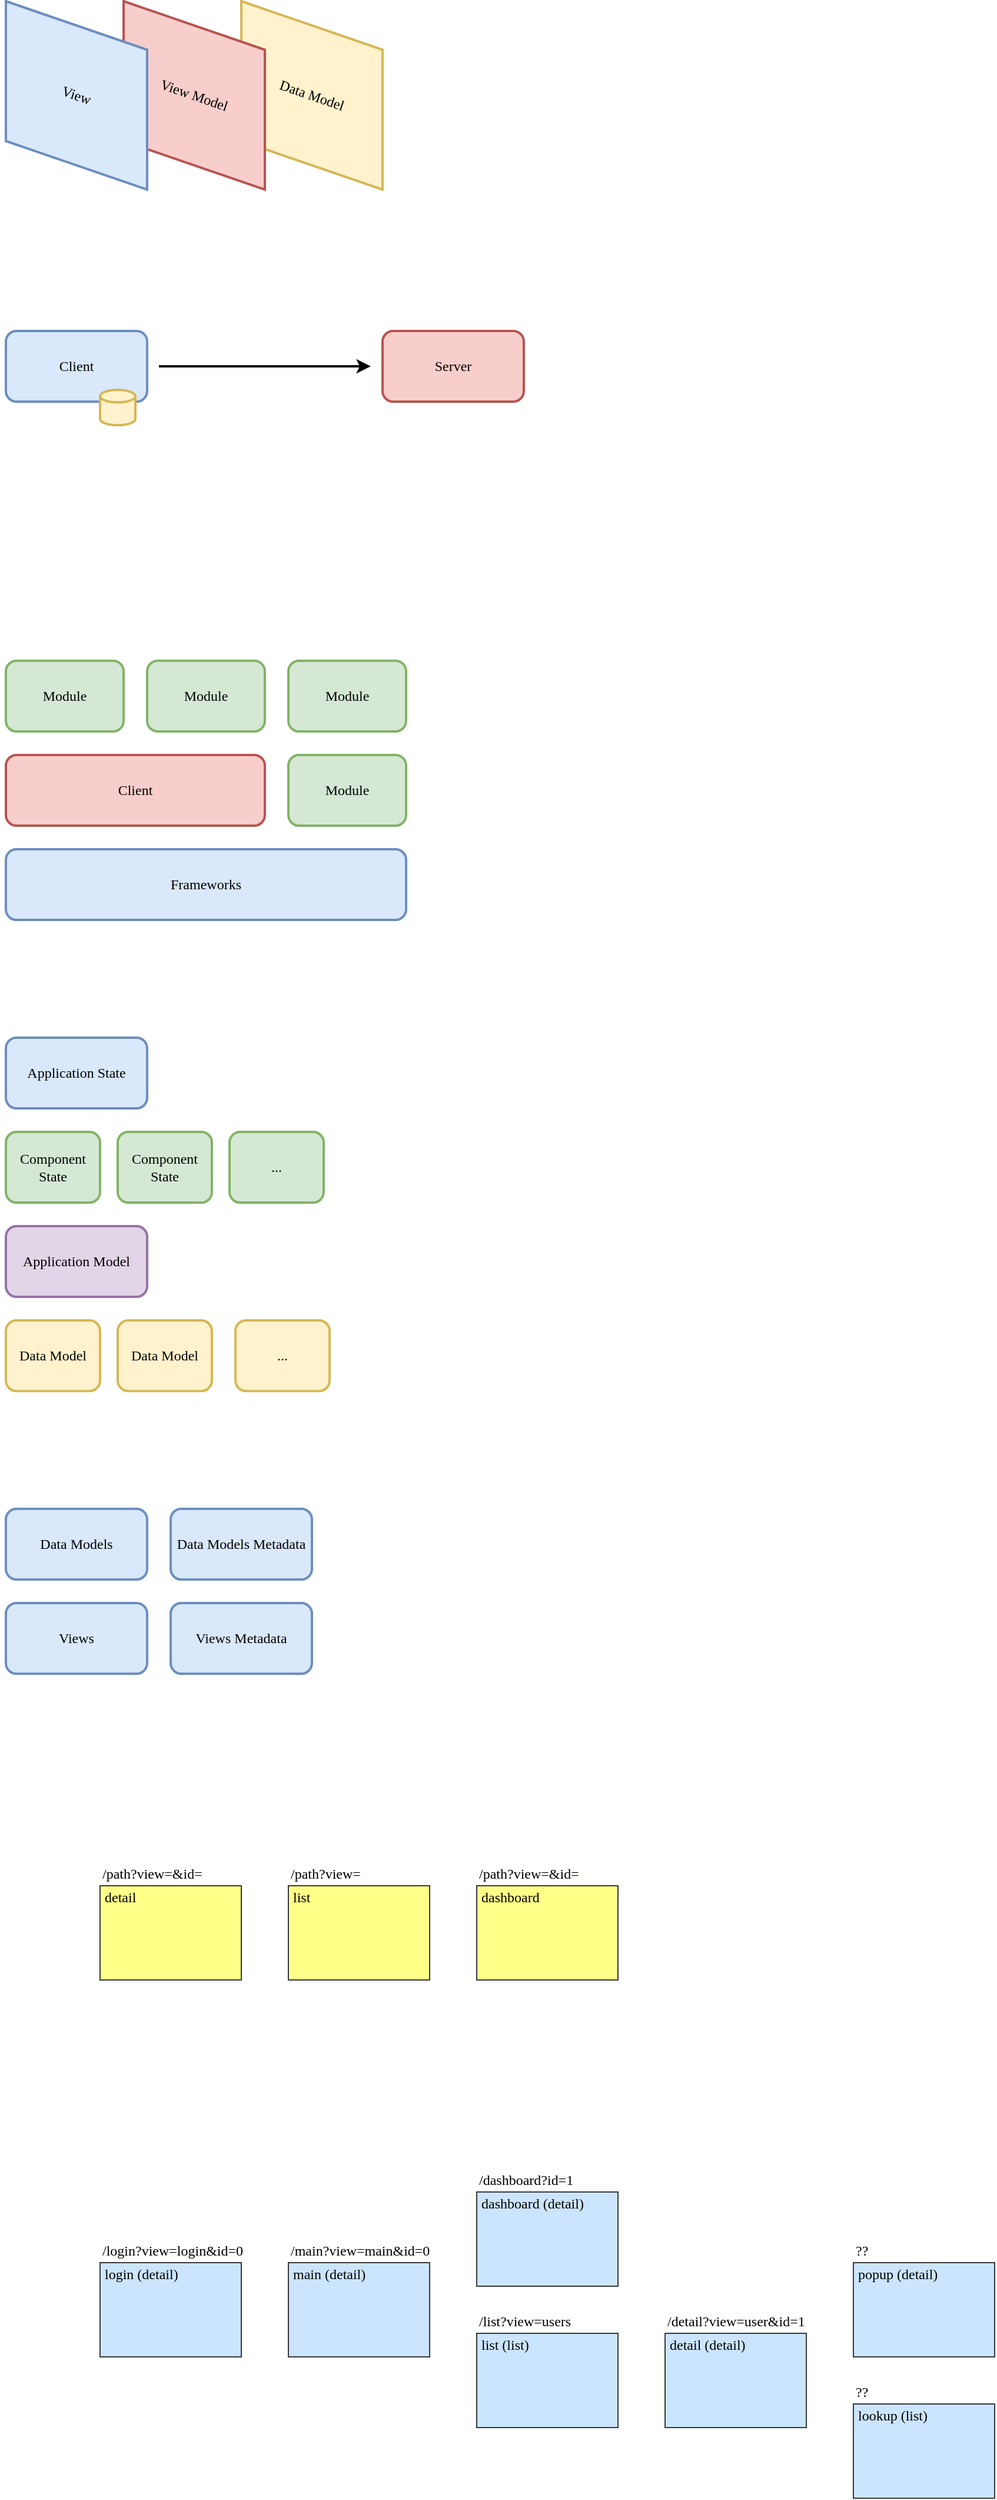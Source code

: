 <mxfile version="13.9.9" type="device"><diagram id="37Ybmm4Dmz9JesclV2Sd" name="Page-1"><mxGraphModel dx="1086" dy="966" grid="1" gridSize="10" guides="1" tooltips="1" connect="1" arrows="1" fold="1" page="1" pageScale="2" pageWidth="827" pageHeight="1169" math="0" shadow="0"><root><mxCell id="0"/><mxCell id="1" parent="0"/><mxCell id="-D_nfTBE2GjVzK5mQawW-10" value="" style="shape=parallelogram;perimeter=parallelogramPerimeter;whiteSpace=wrap;html=1;fixedSize=1;rotation=90;fillColor=#fff2cc;strokeColor=#d6b656;size=41.25;horizontal=0;strokeWidth=2;fontFamily=Candara;" parent="1" vertex="1"><mxGeometry x="300" y="220" width="160" height="120" as="geometry"/></mxCell><mxCell id="-D_nfTBE2GjVzK5mQawW-11" value="Data Model" style="text;html=1;strokeColor=none;fillColor=none;align=center;verticalAlign=middle;whiteSpace=wrap;rounded=0;rotation=19;fontFamily=Candara;" parent="1" vertex="1"><mxGeometry x="315" y="270" width="130" height="20" as="geometry"/></mxCell><mxCell id="-D_nfTBE2GjVzK5mQawW-5" value="" style="shape=parallelogram;perimeter=parallelogramPerimeter;whiteSpace=wrap;html=1;fixedSize=1;rotation=90;fillColor=#f8cecc;strokeColor=#b85450;size=41.25;horizontal=0;strokeWidth=2;fontFamily=Candara;" parent="1" vertex="1"><mxGeometry x="200" y="220" width="160" height="120" as="geometry"/></mxCell><mxCell id="-D_nfTBE2GjVzK5mQawW-9" value="View Model" style="text;html=1;strokeColor=none;fillColor=none;align=center;verticalAlign=middle;whiteSpace=wrap;rounded=0;rotation=19;fontFamily=Candara;" parent="1" vertex="1"><mxGeometry x="215" y="270" width="130" height="20" as="geometry"/></mxCell><mxCell id="-D_nfTBE2GjVzK5mQawW-6" value="" style="shape=parallelogram;perimeter=parallelogramPerimeter;whiteSpace=wrap;html=1;fixedSize=1;rotation=90;fillColor=#dae8fc;strokeColor=#6c8ebf;size=41.25;horizontal=0;strokeWidth=2;fontFamily=Candara;" parent="1" vertex="1"><mxGeometry x="100" y="220" width="160" height="120" as="geometry"/></mxCell><mxCell id="-D_nfTBE2GjVzK5mQawW-8" value="View" style="text;html=1;strokeColor=none;fillColor=none;align=center;verticalAlign=middle;whiteSpace=wrap;rounded=0;rotation=19;fontFamily=Candara;" parent="1" vertex="1"><mxGeometry x="115" y="270" width="130" height="20" as="geometry"/></mxCell><mxCell id="-D_nfTBE2GjVzK5mQawW-12" value="Client" style="rounded=1;whiteSpace=wrap;html=1;fillColor=#dae8fc;strokeColor=#6c8ebf;strokeWidth=2;fontFamily=Candara;" parent="1" vertex="1"><mxGeometry x="120" y="480" width="120" height="60" as="geometry"/></mxCell><mxCell id="-D_nfTBE2GjVzK5mQawW-13" value="Server" style="rounded=1;whiteSpace=wrap;html=1;fillColor=#f8cecc;strokeColor=#b85450;strokeWidth=2;fontFamily=Candara;" parent="1" vertex="1"><mxGeometry x="440" y="480" width="120" height="60" as="geometry"/></mxCell><mxCell id="-D_nfTBE2GjVzK5mQawW-14" value="" style="shape=cylinder3;whiteSpace=wrap;html=1;boundedLbl=1;backgroundOutline=1;size=5.333;strokeWidth=2;fillColor=#fff2cc;strokeColor=#d6b656;fontFamily=Candara;" parent="1" vertex="1"><mxGeometry x="200" y="530" width="30" height="30" as="geometry"/></mxCell><mxCell id="-D_nfTBE2GjVzK5mQawW-15" value="" style="endArrow=classic;html=1;strokeWidth=2;fontFamily=Candara;" parent="1" edge="1"><mxGeometry width="50" height="50" relative="1" as="geometry"><mxPoint x="250" y="510" as="sourcePoint"/><mxPoint x="430" y="510" as="targetPoint"/></mxGeometry></mxCell><mxCell id="-D_nfTBE2GjVzK5mQawW-17" value="Client" style="rounded=1;whiteSpace=wrap;html=1;fillColor=#f8cecc;strokeColor=#b85450;strokeWidth=2;fontFamily=Candara;" parent="1" vertex="1"><mxGeometry x="120" y="840" width="220" height="60" as="geometry"/></mxCell><mxCell id="-D_nfTBE2GjVzK5mQawW-18" value="Frameworks" style="rounded=1;whiteSpace=wrap;html=1;fillColor=#dae8fc;strokeColor=#6c8ebf;strokeWidth=2;fontFamily=Candara;" parent="1" vertex="1"><mxGeometry x="120" y="920" width="340" height="60" as="geometry"/></mxCell><mxCell id="-D_nfTBE2GjVzK5mQawW-19" value="Module" style="rounded=1;whiteSpace=wrap;html=1;fillColor=#d5e8d4;strokeColor=#82b366;strokeWidth=2;fontFamily=Candara;" parent="1" vertex="1"><mxGeometry x="120" y="760" width="100" height="60" as="geometry"/></mxCell><mxCell id="-D_nfTBE2GjVzK5mQawW-20" value="Module" style="rounded=1;whiteSpace=wrap;html=1;fillColor=#d5e8d4;strokeColor=#82b366;strokeWidth=2;fontFamily=Candara;" parent="1" vertex="1"><mxGeometry x="240" y="760" width="100" height="60" as="geometry"/></mxCell><mxCell id="-D_nfTBE2GjVzK5mQawW-21" value="Module" style="rounded=1;whiteSpace=wrap;html=1;fillColor=#d5e8d4;strokeColor=#82b366;strokeWidth=2;fontFamily=Candara;" parent="1" vertex="1"><mxGeometry x="360" y="760" width="100" height="60" as="geometry"/></mxCell><mxCell id="-D_nfTBE2GjVzK5mQawW-22" value="Module" style="rounded=1;whiteSpace=wrap;html=1;fillColor=#d5e8d4;strokeColor=#82b366;strokeWidth=2;fontFamily=Candara;" parent="1" vertex="1"><mxGeometry x="360" y="840" width="100" height="60" as="geometry"/></mxCell><mxCell id="-D_nfTBE2GjVzK5mQawW-32" value="Application State" style="rounded=1;whiteSpace=wrap;html=1;fillColor=#dae8fc;strokeColor=#6c8ebf;strokeWidth=2;fontFamily=Candara;" parent="1" vertex="1"><mxGeometry x="120" y="1080" width="120" height="60" as="geometry"/></mxCell><mxCell id="-D_nfTBE2GjVzK5mQawW-33" value="..." style="rounded=1;whiteSpace=wrap;html=1;fillColor=#d5e8d4;strokeColor=#82b366;strokeWidth=2;fontFamily=Candara;" parent="1" vertex="1"><mxGeometry x="310" y="1160" width="80" height="60" as="geometry"/></mxCell><mxCell id="-D_nfTBE2GjVzK5mQawW-34" value="Application Model" style="rounded=1;whiteSpace=wrap;html=1;fillColor=#e1d5e7;strokeColor=#9673a6;strokeWidth=2;fontFamily=Candara;" parent="1" vertex="1"><mxGeometry x="120" y="1240" width="120" height="60" as="geometry"/></mxCell><mxCell id="-D_nfTBE2GjVzK5mQawW-35" value="Component State" style="rounded=1;whiteSpace=wrap;html=1;fillColor=#d5e8d4;strokeColor=#82b366;strokeWidth=2;fontFamily=Candara;" parent="1" vertex="1"><mxGeometry x="215" y="1160" width="80" height="60" as="geometry"/></mxCell><mxCell id="-D_nfTBE2GjVzK5mQawW-36" value="Component State" style="rounded=1;whiteSpace=wrap;html=1;fillColor=#d5e8d4;strokeColor=#82b366;strokeWidth=2;fontFamily=Candara;" parent="1" vertex="1"><mxGeometry x="120" y="1160" width="80" height="60" as="geometry"/></mxCell><mxCell id="-D_nfTBE2GjVzK5mQawW-39" value="Data Model" style="rounded=1;whiteSpace=wrap;html=1;fillColor=#fff2cc;strokeColor=#d6b656;strokeWidth=2;fontFamily=Candara;" parent="1" vertex="1"><mxGeometry x="120" y="1320" width="80" height="60" as="geometry"/></mxCell><mxCell id="-D_nfTBE2GjVzK5mQawW-40" value="Data Model" style="rounded=1;whiteSpace=wrap;html=1;fillColor=#fff2cc;strokeColor=#d6b656;strokeWidth=2;fontFamily=Candara;" parent="1" vertex="1"><mxGeometry x="215" y="1320" width="80" height="60" as="geometry"/></mxCell><mxCell id="-D_nfTBE2GjVzK5mQawW-41" value="..." style="rounded=1;whiteSpace=wrap;html=1;fillColor=#fff2cc;strokeColor=#d6b656;strokeWidth=2;fontFamily=Candara;" parent="1" vertex="1"><mxGeometry x="315" y="1320" width="80" height="60" as="geometry"/></mxCell><mxCell id="-D_nfTBE2GjVzK5mQawW-42" value="Data Models" style="rounded=1;whiteSpace=wrap;html=1;fillColor=#dae8fc;strokeColor=#6c8ebf;strokeWidth=2;fontFamily=Candara;" parent="1" vertex="1"><mxGeometry x="120" y="1480" width="120" height="60" as="geometry"/></mxCell><mxCell id="-D_nfTBE2GjVzK5mQawW-44" value="Data Models Metadata" style="rounded=1;whiteSpace=wrap;html=1;fillColor=#dae8fc;strokeColor=#6c8ebf;strokeWidth=2;fontFamily=Candara;" parent="1" vertex="1"><mxGeometry x="260" y="1480" width="120" height="60" as="geometry"/></mxCell><mxCell id="-D_nfTBE2GjVzK5mQawW-45" value="Views" style="rounded=1;whiteSpace=wrap;html=1;fillColor=#dae8fc;strokeColor=#6c8ebf;strokeWidth=2;fontFamily=Candara;" parent="1" vertex="1"><mxGeometry x="120" y="1560" width="120" height="60" as="geometry"/></mxCell><mxCell id="-D_nfTBE2GjVzK5mQawW-46" value="Views Metadata" style="rounded=1;whiteSpace=wrap;html=1;fillColor=#dae8fc;strokeColor=#6c8ebf;strokeWidth=2;fontFamily=Candara;" parent="1" vertex="1"><mxGeometry x="260" y="1560" width="120" height="60" as="geometry"/></mxCell><mxCell id="QA2LWlP7VSIm5W64gliA-1" value="login (detail)" style="rounded=0;whiteSpace=wrap;html=1;fillColor=#cce5ff;strokeColor=#36393d;align=left;verticalAlign=top;spacing=0;spacingLeft=4;spacingTop=-2;fontFamily=Candara;" parent="1" vertex="1"><mxGeometry x="200" y="2120" width="120" height="80" as="geometry"/></mxCell><mxCell id="QA2LWlP7VSIm5W64gliA-2" value="main (detail)" style="rounded=0;whiteSpace=wrap;html=1;fillColor=#cce5ff;strokeColor=#36393d;align=left;verticalAlign=top;spacing=0;spacingLeft=4;spacingTop=-2;fontFamily=Candara;" parent="1" vertex="1"><mxGeometry x="360" y="2120" width="120" height="80" as="geometry"/></mxCell><mxCell id="QA2LWlP7VSIm5W64gliA-3" value="dashboard (detail)" style="rounded=0;whiteSpace=wrap;html=1;fillColor=#cce5ff;strokeColor=#36393d;align=left;verticalAlign=top;spacing=0;spacingLeft=4;spacingTop=-2;fontFamily=Candara;" parent="1" vertex="1"><mxGeometry x="520" y="2060" width="120" height="80" as="geometry"/></mxCell><mxCell id="QA2LWlP7VSIm5W64gliA-4" value="list (list)" style="rounded=0;whiteSpace=wrap;html=1;fillColor=#cce5ff;strokeColor=#36393d;align=left;verticalAlign=top;spacing=0;spacingLeft=4;spacingTop=-2;fontFamily=Candara;" parent="1" vertex="1"><mxGeometry x="520" y="2180" width="120" height="80" as="geometry"/></mxCell><mxCell id="QA2LWlP7VSIm5W64gliA-5" value="detail (detail)" style="rounded=0;whiteSpace=wrap;html=1;fillColor=#cce5ff;strokeColor=#36393d;align=left;verticalAlign=top;spacing=0;spacingLeft=4;spacingTop=-2;fontFamily=Candara;" parent="1" vertex="1"><mxGeometry x="680" y="2180" width="120" height="80" as="geometry"/></mxCell><mxCell id="QA2LWlP7VSIm5W64gliA-6" value="popup (detail)" style="rounded=0;whiteSpace=wrap;html=1;fillColor=#cce5ff;strokeColor=#36393d;align=left;verticalAlign=top;spacing=0;spacingLeft=4;spacingTop=-2;fontFamily=Candara;" parent="1" vertex="1"><mxGeometry x="840" y="2120" width="120" height="80" as="geometry"/></mxCell><mxCell id="QA2LWlP7VSIm5W64gliA-8" value="lookup (list)" style="rounded=0;whiteSpace=wrap;html=1;fillColor=#cce5ff;strokeColor=#36393d;align=left;verticalAlign=top;spacing=0;spacingLeft=4;spacingTop=-2;fontFamily=Candara;" parent="1" vertex="1"><mxGeometry x="840" y="2240" width="120" height="80" as="geometry"/></mxCell><mxCell id="QA2LWlP7VSIm5W64gliA-9" value="/login?view=login&amp;amp;id=0" style="text;html=1;strokeColor=none;fillColor=none;align=left;verticalAlign=middle;rounded=0;fontFamily=Candara;" parent="1" vertex="1"><mxGeometry x="200" y="2100" width="120" height="20" as="geometry"/></mxCell><mxCell id="QA2LWlP7VSIm5W64gliA-10" value="/main?view=main&amp;amp;id=0" style="text;html=1;strokeColor=none;fillColor=none;align=left;verticalAlign=middle;rounded=0;fontFamily=Candara;" parent="1" vertex="1"><mxGeometry x="360" y="2100" width="120" height="20" as="geometry"/></mxCell><mxCell id="QA2LWlP7VSIm5W64gliA-11" value="/dashboard?id=1" style="text;html=1;strokeColor=none;fillColor=none;align=left;verticalAlign=middle;rounded=0;fontFamily=Candara;" parent="1" vertex="1"><mxGeometry x="520" y="2040" width="120" height="20" as="geometry"/></mxCell><mxCell id="QA2LWlP7VSIm5W64gliA-12" value="/list?view=users" style="text;html=1;strokeColor=none;fillColor=none;align=left;verticalAlign=middle;rounded=0;fontFamily=Candara;" parent="1" vertex="1"><mxGeometry x="520" y="2160" width="120" height="20" as="geometry"/></mxCell><mxCell id="QA2LWlP7VSIm5W64gliA-13" value="/detail?view=user&amp;amp;id=1" style="text;html=1;strokeColor=none;fillColor=none;align=left;verticalAlign=middle;rounded=0;fontFamily=Candara;" parent="1" vertex="1"><mxGeometry x="680" y="2160" width="120" height="20" as="geometry"/></mxCell><mxCell id="QA2LWlP7VSIm5W64gliA-14" value="detail" style="rounded=0;whiteSpace=wrap;html=1;fillColor=#ffff88;strokeColor=#36393d;align=left;verticalAlign=top;spacing=0;spacingLeft=4;spacingTop=-2;fontFamily=Candara;" parent="1" vertex="1"><mxGeometry x="200" y="1800" width="120" height="80" as="geometry"/></mxCell><mxCell id="QA2LWlP7VSIm5W64gliA-15" value="list" style="rounded=0;whiteSpace=wrap;html=1;fillColor=#ffff88;strokeColor=#36393d;align=left;verticalAlign=top;spacing=0;spacingLeft=4;spacingTop=-2;fontFamily=Candara;" parent="1" vertex="1"><mxGeometry x="360" y="1800" width="120" height="80" as="geometry"/></mxCell><mxCell id="QA2LWlP7VSIm5W64gliA-16" value="/path?view=&amp;amp;id=" style="text;html=1;strokeColor=none;fillColor=none;align=left;verticalAlign=middle;rounded=0;fontFamily=Candara;" parent="1" vertex="1"><mxGeometry x="200" y="1780" width="120" height="20" as="geometry"/></mxCell><mxCell id="QA2LWlP7VSIm5W64gliA-17" value="/path?view=" style="text;html=1;strokeColor=none;fillColor=none;align=left;verticalAlign=middle;rounded=0;fontFamily=Candara;" parent="1" vertex="1"><mxGeometry x="360" y="1780" width="120" height="20" as="geometry"/></mxCell><mxCell id="QA2LWlP7VSIm5W64gliA-20" value="dashboard" style="rounded=0;whiteSpace=wrap;html=1;fillColor=#ffff88;strokeColor=#36393d;align=left;verticalAlign=top;spacing=0;spacingLeft=4;spacingTop=-2;fontFamily=Candara;" parent="1" vertex="1"><mxGeometry x="520" y="1800" width="120" height="80" as="geometry"/></mxCell><mxCell id="m0VZfUBQ5wu63RDxtOKu-2" value="??" style="text;html=1;strokeColor=none;fillColor=none;align=left;verticalAlign=middle;rounded=0;fontFamily=Candara;" vertex="1" parent="1"><mxGeometry x="840" y="2100" width="120" height="20" as="geometry"/></mxCell><mxCell id="m0VZfUBQ5wu63RDxtOKu-3" value="??" style="text;html=1;strokeColor=none;fillColor=none;align=left;verticalAlign=middle;rounded=0;fontFamily=Candara;" vertex="1" parent="1"><mxGeometry x="840" y="2220" width="120" height="20" as="geometry"/></mxCell><mxCell id="m0VZfUBQ5wu63RDxtOKu-4" value="/path?view=&amp;amp;id=" style="text;html=1;strokeColor=none;fillColor=none;align=left;verticalAlign=middle;rounded=0;fontFamily=Candara;" vertex="1" parent="1"><mxGeometry x="520" y="1780" width="120" height="20" as="geometry"/></mxCell></root></mxGraphModel></diagram></mxfile>